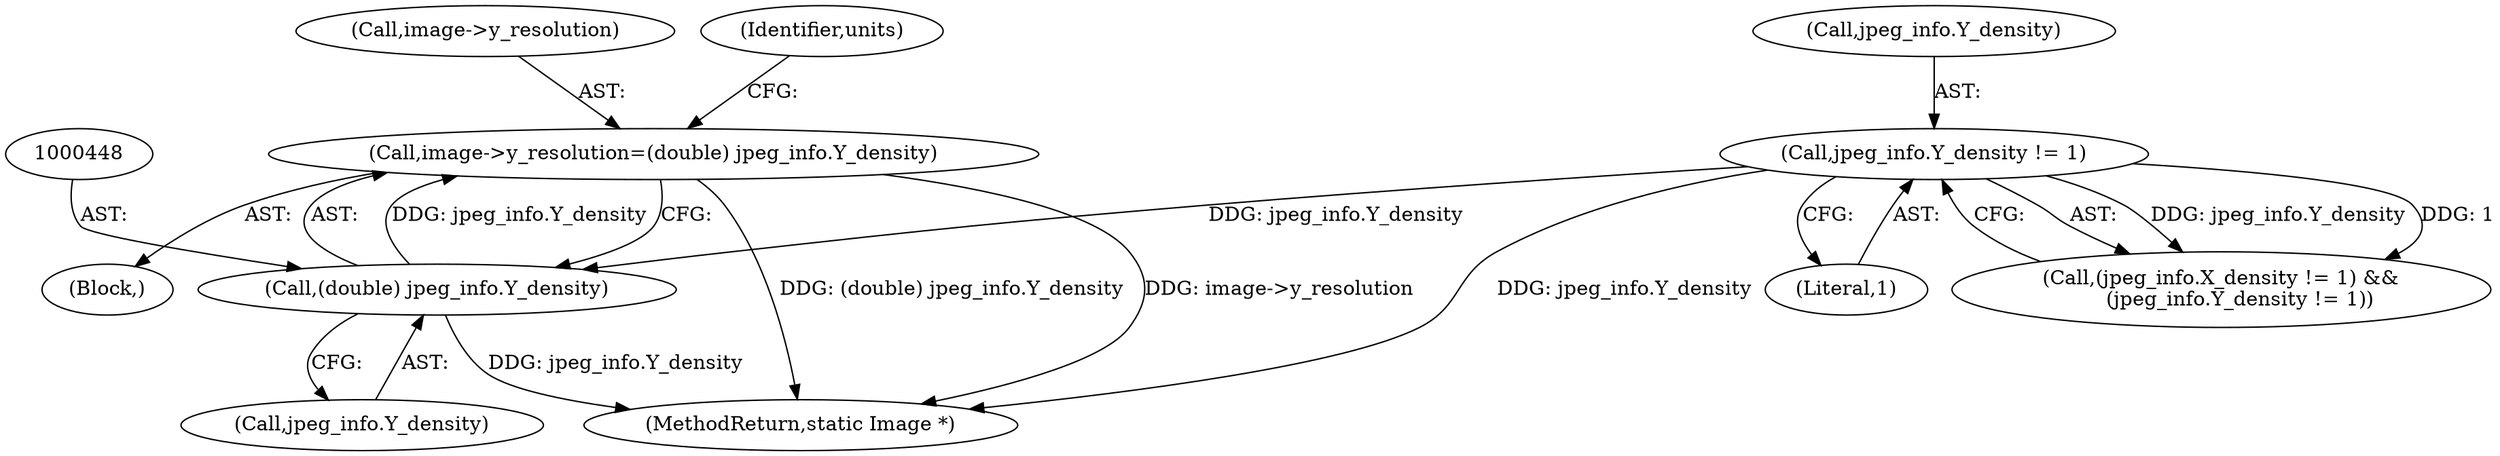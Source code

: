digraph "0_ImageMagick_58cf5bf4fade82e3b510e8f3463a967278a3e410@pointer" {
"1000443" [label="(Call,image->y_resolution=(double) jpeg_info.Y_density)"];
"1000447" [label="(Call,(double) jpeg_info.Y_density)"];
"1000428" [label="(Call,jpeg_info.Y_density != 1)"];
"1000453" [label="(Identifier,units)"];
"1000447" [label="(Call,(double) jpeg_info.Y_density)"];
"1000422" [label="(Call,(jpeg_info.X_density != 1) &&\n      (jpeg_info.Y_density != 1))"];
"1000449" [label="(Call,jpeg_info.Y_density)"];
"1000444" [label="(Call,image->y_resolution)"];
"1000429" [label="(Call,jpeg_info.Y_density)"];
"1000432" [label="(Literal,1)"];
"1001853" [label="(MethodReturn,static Image *)"];
"1000433" [label="(Block,)"];
"1000443" [label="(Call,image->y_resolution=(double) jpeg_info.Y_density)"];
"1000428" [label="(Call,jpeg_info.Y_density != 1)"];
"1000443" -> "1000433"  [label="AST: "];
"1000443" -> "1000447"  [label="CFG: "];
"1000444" -> "1000443"  [label="AST: "];
"1000447" -> "1000443"  [label="AST: "];
"1000453" -> "1000443"  [label="CFG: "];
"1000443" -> "1001853"  [label="DDG: (double) jpeg_info.Y_density"];
"1000443" -> "1001853"  [label="DDG: image->y_resolution"];
"1000447" -> "1000443"  [label="DDG: jpeg_info.Y_density"];
"1000447" -> "1000449"  [label="CFG: "];
"1000448" -> "1000447"  [label="AST: "];
"1000449" -> "1000447"  [label="AST: "];
"1000447" -> "1001853"  [label="DDG: jpeg_info.Y_density"];
"1000428" -> "1000447"  [label="DDG: jpeg_info.Y_density"];
"1000428" -> "1000422"  [label="AST: "];
"1000428" -> "1000432"  [label="CFG: "];
"1000429" -> "1000428"  [label="AST: "];
"1000432" -> "1000428"  [label="AST: "];
"1000422" -> "1000428"  [label="CFG: "];
"1000428" -> "1001853"  [label="DDG: jpeg_info.Y_density"];
"1000428" -> "1000422"  [label="DDG: jpeg_info.Y_density"];
"1000428" -> "1000422"  [label="DDG: 1"];
}

